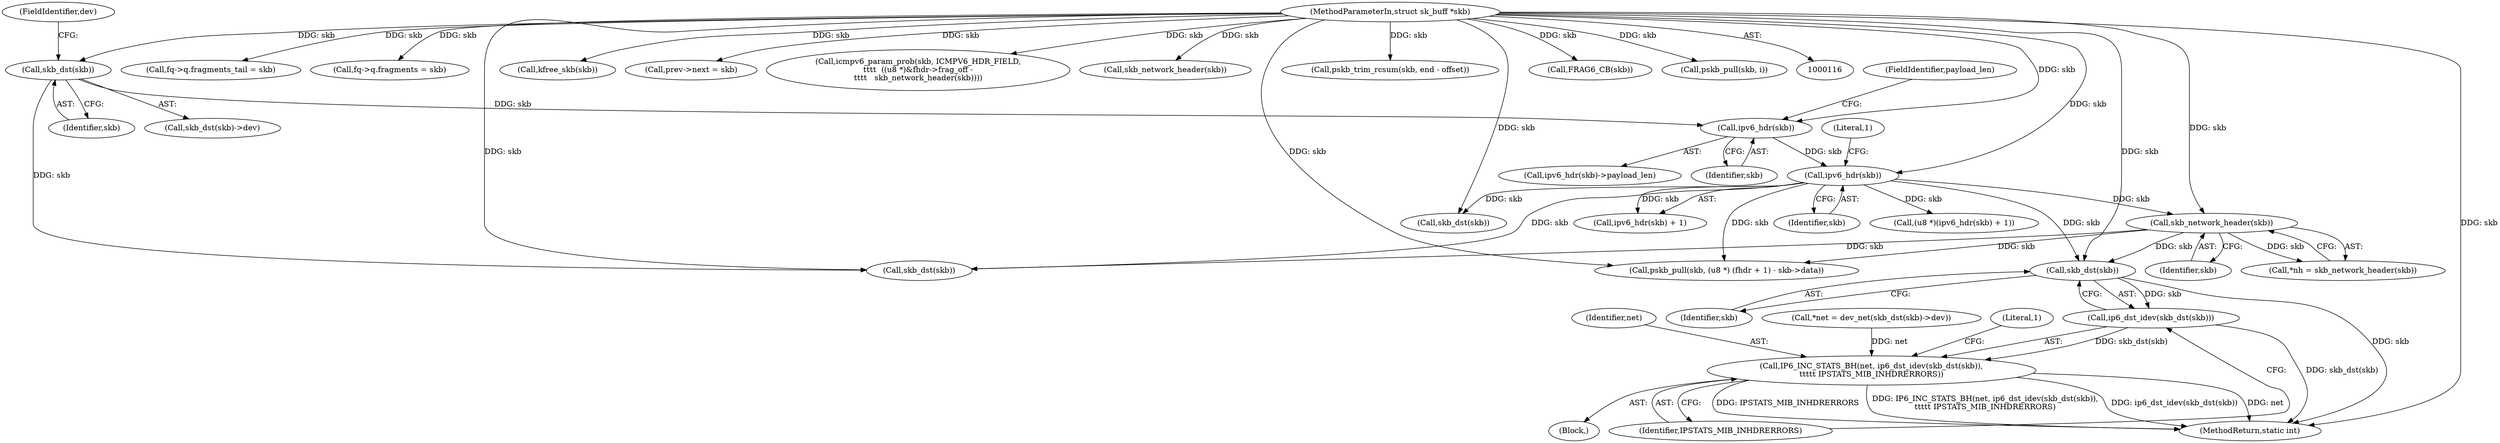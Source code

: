 digraph "0_linux_70789d7052239992824628db8133de08dc78e593_0@pointer" {
"1000290" [label="(Call,skb_dst(skb))"];
"1000171" [label="(Call,ipv6_hdr(skb))"];
"1000159" [label="(Call,ipv6_hdr(skb))"];
"1000132" [label="(Call,skb_dst(skb))"];
"1000118" [label="(MethodParameterIn,struct sk_buff *skb)"];
"1000212" [label="(Call,skb_network_header(skb))"];
"1000289" [label="(Call,ip6_dst_idev(skb_dst(skb)))"];
"1000287" [label="(Call,IP6_INC_STATS_BH(net, ip6_dst_idev(skb_dst(skb)),\n\t\t\t\t\t IPSTATS_MIB_INHDRERRORS))"];
"1000560" [label="(Call,fq->q.fragments_tail = skb)"];
"1000173" [label="(Literal,1)"];
"1000133" [label="(Identifier,skb)"];
"1000161" [label="(FieldIdentifier,payload_len)"];
"1000288" [label="(Identifier,net)"];
"1000289" [label="(Call,ip6_dst_idev(skb_dst(skb)))"];
"1000575" [label="(Call,fq->q.fragments = skb)"];
"1000128" [label="(Call,*net = dev_net(skb_dst(skb)->dev))"];
"1000291" [label="(Identifier,skb)"];
"1000168" [label="(Call,(u8 *)(ipv6_hdr(skb) + 1))"];
"1000134" [label="(FieldIdentifier,dev)"];
"1000184" [label="(Call,skb_dst(skb))"];
"1000118" [label="(MethodParameterIn,struct sk_buff *skb)"];
"1000210" [label="(Call,*nh = skb_network_header(skb))"];
"1000295" [label="(Literal,1)"];
"1000286" [label="(Block,)"];
"1000711" [label="(Call,kfree_skb(skb))"];
"1000708" [label="(Call,skb_dst(skb))"];
"1000212" [label="(Call,skb_network_header(skb))"];
"1000569" [label="(Call,prev->next = skb)"];
"1000159" [label="(Call,ipv6_hdr(skb))"];
"1000292" [label="(Identifier,IPSTATS_MIB_INHDRERRORS)"];
"1000187" [label="(Call,icmpv6_param_prob(skb, ICMPV6_HDR_FIELD,\n\t\t\t\t  ((u8 *)&fhdr->frag_off -\n\t\t\t\t   skb_network_header(skb))))"];
"1000171" [label="(Call,ipv6_hdr(skb))"];
"1000197" [label="(Call,skb_network_header(skb))"];
"1000341" [label="(Call,pskb_trim_rcsum(skb, end - offset))"];
"1000328" [label="(Call,pskb_pull(skb, (u8 *) (fhdr + 1) - skb->data))"];
"1000548" [label="(Call,FRAG6_CB(skb))"];
"1000213" [label="(Identifier,skb)"];
"1000170" [label="(Call,ipv6_hdr(skb) + 1)"];
"1000290" [label="(Call,skb_dst(skb))"];
"1000716" [label="(MethodReturn,static int)"];
"1000432" [label="(Call,pskb_pull(skb, i))"];
"1000158" [label="(Call,ipv6_hdr(skb)->payload_len)"];
"1000287" [label="(Call,IP6_INC_STATS_BH(net, ip6_dst_idev(skb_dst(skb)),\n\t\t\t\t\t IPSTATS_MIB_INHDRERRORS))"];
"1000132" [label="(Call,skb_dst(skb))"];
"1000172" [label="(Identifier,skb)"];
"1000160" [label="(Identifier,skb)"];
"1000131" [label="(Call,skb_dst(skb)->dev)"];
"1000290" -> "1000289"  [label="AST: "];
"1000290" -> "1000291"  [label="CFG: "];
"1000291" -> "1000290"  [label="AST: "];
"1000289" -> "1000290"  [label="CFG: "];
"1000290" -> "1000716"  [label="DDG: skb"];
"1000290" -> "1000289"  [label="DDG: skb"];
"1000171" -> "1000290"  [label="DDG: skb"];
"1000212" -> "1000290"  [label="DDG: skb"];
"1000118" -> "1000290"  [label="DDG: skb"];
"1000171" -> "1000170"  [label="AST: "];
"1000171" -> "1000172"  [label="CFG: "];
"1000172" -> "1000171"  [label="AST: "];
"1000173" -> "1000171"  [label="CFG: "];
"1000171" -> "1000168"  [label="DDG: skb"];
"1000171" -> "1000170"  [label="DDG: skb"];
"1000159" -> "1000171"  [label="DDG: skb"];
"1000118" -> "1000171"  [label="DDG: skb"];
"1000171" -> "1000184"  [label="DDG: skb"];
"1000171" -> "1000212"  [label="DDG: skb"];
"1000171" -> "1000328"  [label="DDG: skb"];
"1000171" -> "1000708"  [label="DDG: skb"];
"1000159" -> "1000158"  [label="AST: "];
"1000159" -> "1000160"  [label="CFG: "];
"1000160" -> "1000159"  [label="AST: "];
"1000161" -> "1000159"  [label="CFG: "];
"1000132" -> "1000159"  [label="DDG: skb"];
"1000118" -> "1000159"  [label="DDG: skb"];
"1000132" -> "1000131"  [label="AST: "];
"1000132" -> "1000133"  [label="CFG: "];
"1000133" -> "1000132"  [label="AST: "];
"1000134" -> "1000132"  [label="CFG: "];
"1000118" -> "1000132"  [label="DDG: skb"];
"1000132" -> "1000708"  [label="DDG: skb"];
"1000118" -> "1000116"  [label="AST: "];
"1000118" -> "1000716"  [label="DDG: skb"];
"1000118" -> "1000184"  [label="DDG: skb"];
"1000118" -> "1000187"  [label="DDG: skb"];
"1000118" -> "1000197"  [label="DDG: skb"];
"1000118" -> "1000212"  [label="DDG: skb"];
"1000118" -> "1000328"  [label="DDG: skb"];
"1000118" -> "1000341"  [label="DDG: skb"];
"1000118" -> "1000432"  [label="DDG: skb"];
"1000118" -> "1000548"  [label="DDG: skb"];
"1000118" -> "1000560"  [label="DDG: skb"];
"1000118" -> "1000569"  [label="DDG: skb"];
"1000118" -> "1000575"  [label="DDG: skb"];
"1000118" -> "1000708"  [label="DDG: skb"];
"1000118" -> "1000711"  [label="DDG: skb"];
"1000212" -> "1000210"  [label="AST: "];
"1000212" -> "1000213"  [label="CFG: "];
"1000213" -> "1000212"  [label="AST: "];
"1000210" -> "1000212"  [label="CFG: "];
"1000212" -> "1000210"  [label="DDG: skb"];
"1000212" -> "1000328"  [label="DDG: skb"];
"1000212" -> "1000708"  [label="DDG: skb"];
"1000289" -> "1000287"  [label="AST: "];
"1000292" -> "1000289"  [label="CFG: "];
"1000289" -> "1000716"  [label="DDG: skb_dst(skb)"];
"1000289" -> "1000287"  [label="DDG: skb_dst(skb)"];
"1000287" -> "1000286"  [label="AST: "];
"1000287" -> "1000292"  [label="CFG: "];
"1000288" -> "1000287"  [label="AST: "];
"1000292" -> "1000287"  [label="AST: "];
"1000295" -> "1000287"  [label="CFG: "];
"1000287" -> "1000716"  [label="DDG: IPSTATS_MIB_INHDRERRORS"];
"1000287" -> "1000716"  [label="DDG: IP6_INC_STATS_BH(net, ip6_dst_idev(skb_dst(skb)),\n\t\t\t\t\t IPSTATS_MIB_INHDRERRORS)"];
"1000287" -> "1000716"  [label="DDG: ip6_dst_idev(skb_dst(skb))"];
"1000287" -> "1000716"  [label="DDG: net"];
"1000128" -> "1000287"  [label="DDG: net"];
}
